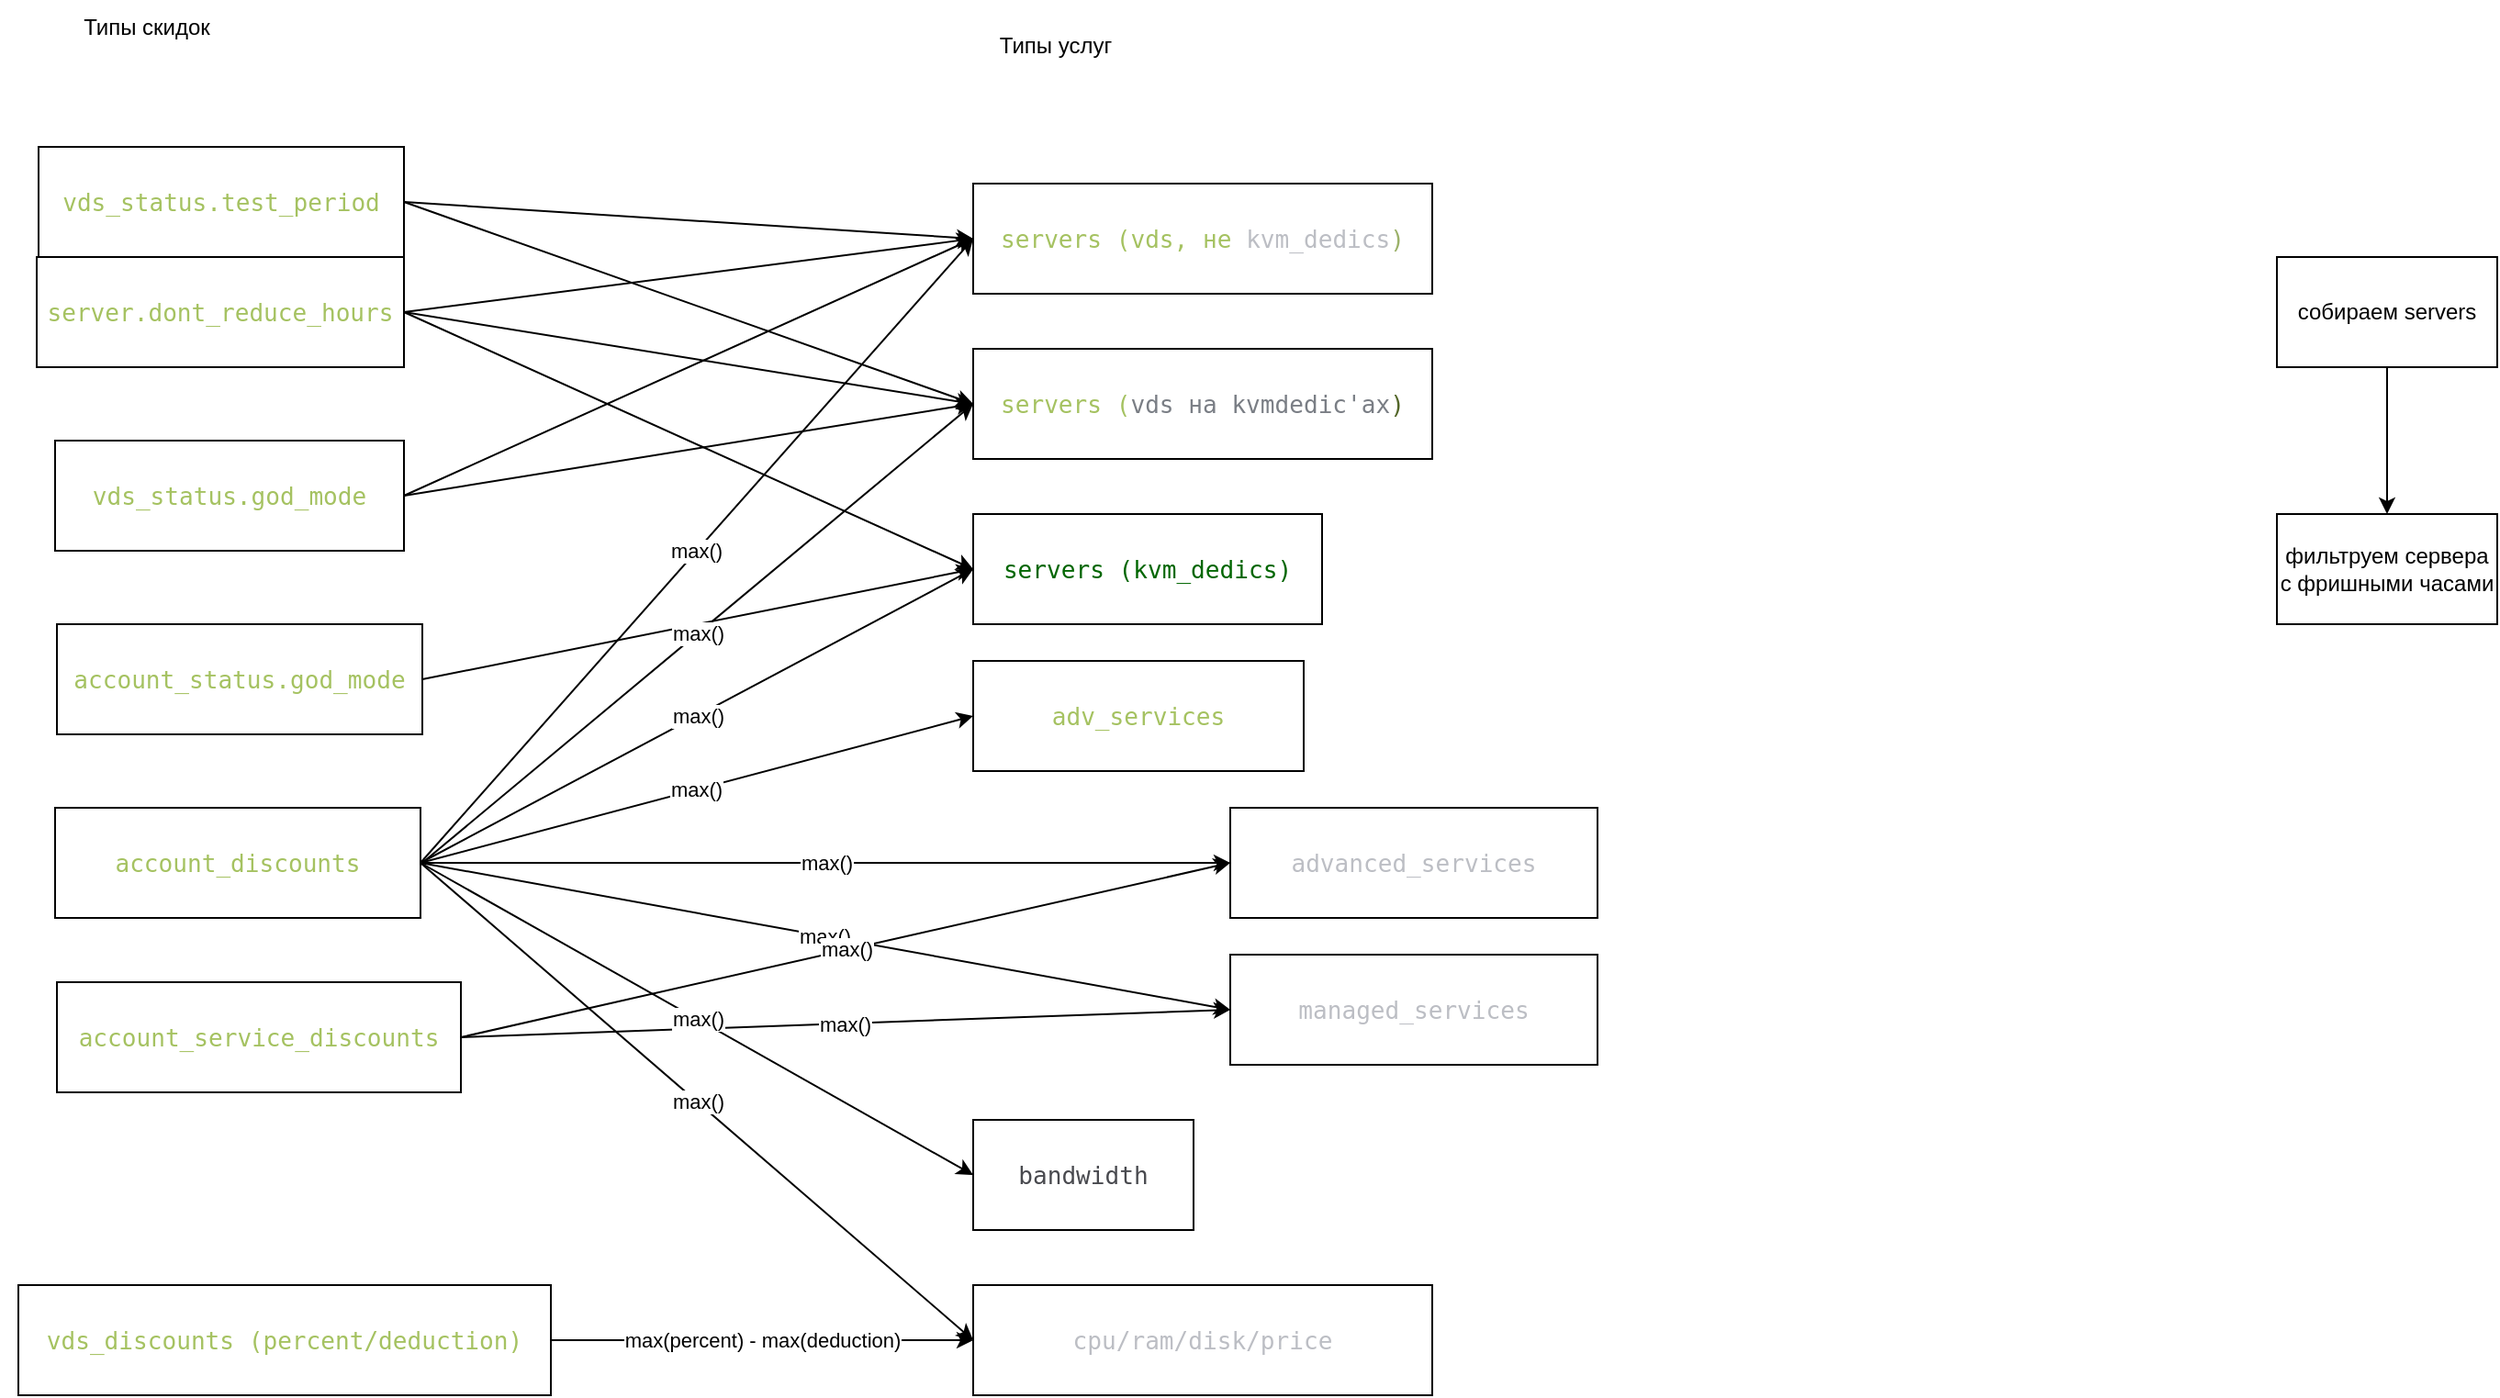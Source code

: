 <mxfile version="28.0.7">
  <diagram name="Page-1" id="M0QcTSJa4AnqrP-M_9-l">
    <mxGraphModel dx="1018" dy="584" grid="1" gridSize="10" guides="1" tooltips="1" connect="1" arrows="1" fold="1" page="1" pageScale="1" pageWidth="827" pageHeight="1169" math="0" shadow="0">
      <root>
        <mxCell id="0" />
        <mxCell id="1" parent="0" />
        <mxCell id="YOoO0fqVUcpHPqV1nyB2-1" value="Типы скидок" style="text;html=1;align=center;verticalAlign=middle;whiteSpace=wrap;rounded=0;" parent="1" vertex="1">
          <mxGeometry width="160" height="30" as="geometry" />
        </mxCell>
        <mxCell id="YOoO0fqVUcpHPqV1nyB2-2" value="&lt;pre style=&quot;caret-color: rgb(73, 74, 79); color: rgb(73, 74, 79); text-align: start; font-family: &amp;quot;JetBrains Mono&amp;quot;, monospace; font-size: 9.8pt;&quot;&gt;&lt;span style=&quot;color: rgb(165, 194, 97);&quot;&gt;vds_status.god_mode&lt;/span&gt;&lt;/pre&gt;" style="rounded=0;whiteSpace=wrap;html=1;" parent="1" vertex="1">
          <mxGeometry x="30" y="240" width="190" height="60" as="geometry" />
        </mxCell>
        <mxCell id="YOoO0fqVUcpHPqV1nyB2-3" value="&lt;div style=&quot;font-style: normal; font-variant-caps: normal; font-weight: 400; letter-spacing: normal; text-align: start; text-indent: 0px; text-transform: none; white-space: normal; word-spacing: 0px; -webkit-text-stroke-width: 0px; text-decoration: none; color: rgb(188, 190, 196);&quot;&gt;&lt;pre style=&quot;font-family: &amp;quot;JetBrains Mono&amp;quot;, monospace; font-size: 9.8pt;&quot;&gt;&lt;span style=&quot;color: rgb(165, 194, 97);&quot;&gt;vds_status.test_period&lt;/span&gt;&lt;/pre&gt;&lt;/div&gt;" style="rounded=0;whiteSpace=wrap;html=1;" parent="1" vertex="1">
          <mxGeometry x="21" y="80" width="199" height="60" as="geometry" />
        </mxCell>
        <mxCell id="YOoO0fqVUcpHPqV1nyB2-4" value="&lt;div style=&quot;text-align: start; color: rgb(188, 190, 196);&quot;&gt;&lt;pre style=&quot;font-family: &amp;quot;JetBrains Mono&amp;quot;, monospace; font-size: 9.8pt;&quot;&gt;&lt;span style=&quot;color: rgb(165, 194, 97);&quot;&gt;account_status.god_mode&lt;/span&gt;&lt;/pre&gt;&lt;/div&gt;" style="rounded=0;whiteSpace=wrap;html=1;" parent="1" vertex="1">
          <mxGeometry x="31" y="340" width="199" height="60" as="geometry" />
        </mxCell>
        <mxCell id="YOoO0fqVUcpHPqV1nyB2-5" value="Типы услуг" style="text;html=1;align=center;verticalAlign=middle;whiteSpace=wrap;rounded=0;" parent="1" vertex="1">
          <mxGeometry x="510" y="10" width="130" height="30" as="geometry" />
        </mxCell>
        <mxCell id="YOoO0fqVUcpHPqV1nyB2-6" value="&lt;div style=&quot;font-style: normal; font-variant-caps: normal; font-weight: 400; letter-spacing: normal; text-align: start; text-indent: 0px; text-transform: none; white-space: normal; word-spacing: 0px; -webkit-text-stroke-width: 0px; text-decoration: none;&quot;&gt;&lt;pre style=&quot;font-family: &amp;quot;JetBrains Mono&amp;quot;, monospace; font-size: 9.8pt;&quot;&gt;&lt;span style=&quot;color: light-dark(rgb(0, 102, 0), rgb(0, 102, 0));&quot;&gt;&lt;span style=&quot;&quot;&gt;servers (&lt;/span&gt;&lt;span style=&quot;font-size: 9.8pt; white-space: normal;&quot;&gt;kvm_dedics&lt;/span&gt;&lt;span style=&quot;font-size: 9.8pt; white-space: normal;&quot;&gt;)&lt;/span&gt;&lt;/span&gt;&lt;/pre&gt;&lt;/div&gt;" style="rounded=0;whiteSpace=wrap;html=1;labelBackgroundColor=none;" parent="1" vertex="1">
          <mxGeometry x="530" y="280" width="190" height="60" as="geometry" />
        </mxCell>
        <mxCell id="YOoO0fqVUcpHPqV1nyB2-7" value="&lt;div style=&quot;font-style: normal; font-variant-caps: normal; font-weight: 400; letter-spacing: normal; text-align: start; text-indent: 0px; text-transform: none; white-space: normal; word-spacing: 0px; -webkit-text-stroke-width: 0px; text-decoration: none; color: rgb(188, 190, 196);&quot;&gt;&lt;pre style=&quot;font-family: &amp;quot;JetBrains Mono&amp;quot;, monospace; font-size: 9.8pt;&quot;&gt;&lt;span style=&quot;color: rgb(165, 194, 97);&quot;&gt;servers (vds, не &lt;/span&gt;&lt;span style=&quot;font-size: 9.8pt; white-space: normal;&quot;&gt;kvm_dedics&lt;/span&gt;&lt;span style=&quot;color: rgb(155, 177, 105); font-size: 9.8pt; white-space: normal;&quot;&gt;)&lt;/span&gt;&lt;br&gt;&lt;/pre&gt;&lt;/div&gt;" style="rounded=0;whiteSpace=wrap;html=1;labelBackgroundColor=none;" parent="1" vertex="1">
          <mxGeometry x="530" y="100" width="250" height="60" as="geometry" />
        </mxCell>
        <mxCell id="YOoO0fqVUcpHPqV1nyB2-8" value="&lt;div style=&quot;font-style: normal; font-variant-caps: normal; font-weight: 400; letter-spacing: normal; text-align: start; text-indent: 0px; text-transform: none; white-space: normal; word-spacing: 0px; -webkit-text-stroke-width: 0px; text-decoration: none; color: rgb(188, 190, 196);&quot;&gt;&lt;pre style=&quot;font-family: &amp;quot;JetBrains Mono&amp;quot;, monospace; font-size: 9.8pt;&quot;&gt;&lt;span style=&quot;color: rgb(165, 194, 97);&quot;&gt;servers (&lt;/span&gt;&lt;span style=&quot;color: rgb(122, 126, 133); font-size: 9.8pt; white-space: normal;&quot;&gt;vds на kvmdedic&#39;ах&lt;/span&gt;&lt;span style=&quot;color: rgb(83, 102, 40); font-size: 9.8pt; white-space: normal;&quot;&gt;)&lt;/span&gt;&lt;br&gt;&lt;/pre&gt;&lt;/div&gt;" style="rounded=0;whiteSpace=wrap;html=1;labelBackgroundColor=none;" parent="1" vertex="1">
          <mxGeometry x="530" y="190" width="250" height="60" as="geometry" />
        </mxCell>
        <mxCell id="YOoO0fqVUcpHPqV1nyB2-9" value="" style="endArrow=classic;html=1;rounded=0;exitX=1;exitY=0.5;exitDx=0;exitDy=0;entryX=0;entryY=0.5;entryDx=0;entryDy=0;" parent="1" source="YOoO0fqVUcpHPqV1nyB2-4" target="YOoO0fqVUcpHPqV1nyB2-6" edge="1">
          <mxGeometry width="50" height="50" relative="1" as="geometry">
            <mxPoint x="520" y="390" as="sourcePoint" />
            <mxPoint x="570" y="340" as="targetPoint" />
          </mxGeometry>
        </mxCell>
        <mxCell id="YOoO0fqVUcpHPqV1nyB2-10" value="" style="endArrow=classic;html=1;rounded=0;exitX=1;exitY=0.5;exitDx=0;exitDy=0;entryX=0;entryY=0.5;entryDx=0;entryDy=0;" parent="1" source="YOoO0fqVUcpHPqV1nyB2-2" target="YOoO0fqVUcpHPqV1nyB2-7" edge="1">
          <mxGeometry width="50" height="50" relative="1" as="geometry">
            <mxPoint x="230" y="300" as="sourcePoint" />
            <mxPoint x="500" y="190" as="targetPoint" />
          </mxGeometry>
        </mxCell>
        <mxCell id="YOoO0fqVUcpHPqV1nyB2-11" value="" style="endArrow=classic;html=1;rounded=0;exitX=1;exitY=0.5;exitDx=0;exitDy=0;entryX=0;entryY=0.5;entryDx=0;entryDy=0;" parent="1" source="YOoO0fqVUcpHPqV1nyB2-3" target="YOoO0fqVUcpHPqV1nyB2-7" edge="1">
          <mxGeometry width="50" height="50" relative="1" as="geometry">
            <mxPoint x="240" y="310" as="sourcePoint" />
            <mxPoint x="450" y="290" as="targetPoint" />
          </mxGeometry>
        </mxCell>
        <mxCell id="YOoO0fqVUcpHPqV1nyB2-13" value="" style="endArrow=classic;html=1;rounded=0;exitX=1;exitY=0.5;exitDx=0;exitDy=0;entryX=0;entryY=0.5;entryDx=0;entryDy=0;" parent="1" source="YOoO0fqVUcpHPqV1nyB2-2" target="YOoO0fqVUcpHPqV1nyB2-8" edge="1">
          <mxGeometry width="50" height="50" relative="1" as="geometry">
            <mxPoint x="520" y="390" as="sourcePoint" />
            <mxPoint x="570" y="340" as="targetPoint" />
          </mxGeometry>
        </mxCell>
        <mxCell id="YOoO0fqVUcpHPqV1nyB2-14" value="" style="endArrow=classic;html=1;rounded=0;exitX=1;exitY=0.5;exitDx=0;exitDy=0;entryX=0;entryY=0.5;entryDx=0;entryDy=0;" parent="1" source="YOoO0fqVUcpHPqV1nyB2-3" target="YOoO0fqVUcpHPqV1nyB2-8" edge="1">
          <mxGeometry width="50" height="50" relative="1" as="geometry">
            <mxPoint x="230" y="130" as="sourcePoint" />
            <mxPoint x="500" y="280" as="targetPoint" />
          </mxGeometry>
        </mxCell>
        <mxCell id="YOoO0fqVUcpHPqV1nyB2-15" value="&lt;div style=&quot;font-style: normal; font-variant-caps: normal; font-weight: 400; letter-spacing: normal; text-align: start; text-indent: 0px; text-transform: none; white-space: normal; word-spacing: 0px; -webkit-text-stroke-width: 0px; text-decoration: none; color: rgb(188, 190, 196);&quot;&gt;&lt;pre style=&quot;font-family: &amp;quot;JetBrains Mono&amp;quot;, monospace; font-size: 9.8pt;&quot;&gt;&lt;div style=&quot;white-space: normal; color: rgb(188, 190, 196);&quot;&gt;&lt;pre style=&quot;font-family: &amp;quot;JetBrains Mono&amp;quot;, monospace; font-size: 9.8pt;&quot;&gt;&lt;span style=&quot;color: rgb(165, 194, 97);&quot;&gt;account_discounts&lt;/span&gt;&lt;/pre&gt;&lt;/div&gt;&lt;/pre&gt;&lt;/div&gt;" style="rounded=0;whiteSpace=wrap;html=1;" parent="1" vertex="1">
          <mxGeometry x="30" y="440" width="199" height="60" as="geometry" />
        </mxCell>
        <mxCell id="YOoO0fqVUcpHPqV1nyB2-16" value="max()" style="endArrow=classic;html=1;rounded=0;exitX=1;exitY=0.5;exitDx=0;exitDy=0;entryX=0;entryY=0.5;entryDx=0;entryDy=0;" parent="1" source="YOoO0fqVUcpHPqV1nyB2-15" target="YOoO0fqVUcpHPqV1nyB2-6" edge="1">
          <mxGeometry width="50" height="50" relative="1" as="geometry">
            <mxPoint x="520" y="390" as="sourcePoint" />
            <mxPoint x="500" y="110" as="targetPoint" />
          </mxGeometry>
        </mxCell>
        <mxCell id="YOoO0fqVUcpHPqV1nyB2-17" value="max()" style="endArrow=classic;html=1;rounded=0;entryX=0;entryY=0.5;entryDx=0;entryDy=0;" parent="1" target="YOoO0fqVUcpHPqV1nyB2-8" edge="1">
          <mxGeometry width="50" height="50" relative="1" as="geometry">
            <mxPoint x="230" y="470" as="sourcePoint" />
            <mxPoint x="510" y="380" as="targetPoint" />
          </mxGeometry>
        </mxCell>
        <mxCell id="YOoO0fqVUcpHPqV1nyB2-18" value="max()" style="endArrow=classic;html=1;rounded=0;entryX=0;entryY=0.5;entryDx=0;entryDy=0;exitX=1;exitY=0.5;exitDx=0;exitDy=0;" parent="1" source="YOoO0fqVUcpHPqV1nyB2-15" target="YOoO0fqVUcpHPqV1nyB2-7" edge="1">
          <mxGeometry width="50" height="50" relative="1" as="geometry">
            <mxPoint x="240" y="480" as="sourcePoint" />
            <mxPoint x="510" y="290" as="targetPoint" />
          </mxGeometry>
        </mxCell>
        <mxCell id="YOoO0fqVUcpHPqV1nyB2-19" value="&lt;div style=&quot;font-style: normal; font-variant-caps: normal; font-weight: 400; letter-spacing: normal; text-align: start; text-indent: 0px; text-transform: none; white-space: normal; word-spacing: 0px; -webkit-text-stroke-width: 0px; text-decoration: none; color: rgb(188, 190, 196);&quot;&gt;&lt;pre style=&quot;font-family: &amp;quot;JetBrains Mono&amp;quot;, monospace; font-size: 9.8pt;&quot;&gt;&lt;div style=&quot;white-space: normal; color: rgb(188, 190, 196);&quot;&gt;&lt;pre style=&quot;font-family: &amp;quot;JetBrains Mono&amp;quot;, monospace; font-size: 9.8pt;&quot;&gt;&lt;span style=&quot;color: rgb(165, 194, 97);&quot;&gt;server.dont_reduce_hours&lt;/span&gt;&lt;/pre&gt;&lt;/div&gt;&lt;/pre&gt;&lt;/div&gt;" style="rounded=0;whiteSpace=wrap;html=1;labelBackgroundColor=none;" parent="1" vertex="1">
          <mxGeometry x="20" y="140" width="200" height="60" as="geometry" />
        </mxCell>
        <mxCell id="YOoO0fqVUcpHPqV1nyB2-21" value="" style="endArrow=classic;html=1;rounded=0;exitX=1;exitY=0.5;exitDx=0;exitDy=0;entryX=0;entryY=0.5;entryDx=0;entryDy=0;" parent="1" source="YOoO0fqVUcpHPqV1nyB2-19" target="YOoO0fqVUcpHPqV1nyB2-7" edge="1">
          <mxGeometry width="50" height="50" relative="1" as="geometry">
            <mxPoint x="520" y="410" as="sourcePoint" />
            <mxPoint x="570" y="360" as="targetPoint" />
          </mxGeometry>
        </mxCell>
        <mxCell id="YOoO0fqVUcpHPqV1nyB2-22" value="" style="endArrow=classic;html=1;rounded=0;exitX=1;exitY=0.5;exitDx=0;exitDy=0;entryX=0;entryY=0.5;entryDx=0;entryDy=0;" parent="1" source="YOoO0fqVUcpHPqV1nyB2-19" target="YOoO0fqVUcpHPqV1nyB2-8" edge="1">
          <mxGeometry width="50" height="50" relative="1" as="geometry">
            <mxPoint x="240" y="120" as="sourcePoint" />
            <mxPoint x="510" y="200" as="targetPoint" />
          </mxGeometry>
        </mxCell>
        <mxCell id="YOoO0fqVUcpHPqV1nyB2-23" value="" style="endArrow=classic;html=1;rounded=0;exitX=1;exitY=0.5;exitDx=0;exitDy=0;entryX=0;entryY=0.5;entryDx=0;entryDy=0;" parent="1" source="YOoO0fqVUcpHPqV1nyB2-19" target="YOoO0fqVUcpHPqV1nyB2-6" edge="1">
          <mxGeometry width="50" height="50" relative="1" as="geometry">
            <mxPoint x="240" y="120" as="sourcePoint" />
            <mxPoint x="510" y="290" as="targetPoint" />
          </mxGeometry>
        </mxCell>
        <mxCell id="YOoO0fqVUcpHPqV1nyB2-24" value="&lt;div style=&quot;text-align: start; color: rgb(188, 190, 196);&quot;&gt;&lt;pre style=&quot;font-family: &amp;quot;JetBrains Mono&amp;quot;, monospace; font-size: 9.8pt;&quot;&gt;&lt;span style=&quot;background-color: light-dark(#ffffff, var(--ge-dark-color, #121212));&quot;&gt;advanced_services&lt;/span&gt;&lt;/pre&gt;&lt;/div&gt;" style="rounded=0;whiteSpace=wrap;html=1;" parent="1" vertex="1">
          <mxGeometry x="670" y="440" width="200" height="60" as="geometry" />
        </mxCell>
        <mxCell id="YOoO0fqVUcpHPqV1nyB2-25" value="&lt;div style=&quot;text-align: start; color: rgb(188, 190, 196);&quot;&gt;&lt;pre style=&quot;font-family: &amp;quot;JetBrains Mono&amp;quot;, monospace; font-size: 9.8pt;&quot;&gt;&lt;div style=&quot;white-space: normal; color: rgb(188, 190, 196);&quot;&gt;&lt;pre style=&quot;font-family: &amp;quot;JetBrains Mono&amp;quot;, monospace; font-size: 9.8pt;&quot;&gt;&lt;span&gt;managed_services&lt;/span&gt;&lt;/pre&gt;&lt;/div&gt;&lt;/pre&gt;&lt;/div&gt;" style="rounded=0;whiteSpace=wrap;html=1;" parent="1" vertex="1">
          <mxGeometry x="670" y="520" width="200" height="60" as="geometry" />
        </mxCell>
        <mxCell id="YOoO0fqVUcpHPqV1nyB2-26" value="&lt;div style=&quot;text-align: start; color: rgb(188, 190, 196);&quot;&gt;&lt;pre style=&quot;font-family: &amp;quot;JetBrains Mono&amp;quot;, monospace; font-size: 9.8pt;&quot;&gt;&lt;span style=&quot;color: rgb(165, 194, 97);&quot;&gt;account_service_discounts&lt;br&gt;&lt;/span&gt;&lt;/pre&gt;&lt;/div&gt;" style="rounded=0;whiteSpace=wrap;html=1;labelBackgroundColor=none;" parent="1" vertex="1">
          <mxGeometry x="31" y="535" width="220" height="60" as="geometry" />
        </mxCell>
        <mxCell id="YOoO0fqVUcpHPqV1nyB2-27" value="max()" style="endArrow=classic;html=1;rounded=0;exitX=1;exitY=0.5;exitDx=0;exitDy=0;entryX=0;entryY=0.5;entryDx=0;entryDy=0;" parent="1" source="YOoO0fqVUcpHPqV1nyB2-15" target="YOoO0fqVUcpHPqV1nyB2-24" edge="1">
          <mxGeometry width="50" height="50" relative="1" as="geometry">
            <mxPoint x="239" y="480" as="sourcePoint" />
            <mxPoint x="510" y="380" as="targetPoint" />
          </mxGeometry>
        </mxCell>
        <mxCell id="YOoO0fqVUcpHPqV1nyB2-28" value="max()" style="endArrow=classic;html=1;rounded=0;exitX=1;exitY=0.5;exitDx=0;exitDy=0;entryX=0;entryY=0.5;entryDx=0;entryDy=0;" parent="1" source="YOoO0fqVUcpHPqV1nyB2-15" target="YOoO0fqVUcpHPqV1nyB2-25" edge="1">
          <mxGeometry width="50" height="50" relative="1" as="geometry">
            <mxPoint x="239" y="480" as="sourcePoint" />
            <mxPoint x="510" y="600" as="targetPoint" />
          </mxGeometry>
        </mxCell>
        <mxCell id="YOoO0fqVUcpHPqV1nyB2-29" value="max()" style="endArrow=classic;html=1;rounded=0;exitX=1;exitY=0.5;exitDx=0;exitDy=0;entryX=0;entryY=0.5;entryDx=0;entryDy=0;" parent="1" source="YOoO0fqVUcpHPqV1nyB2-26" target="YOoO0fqVUcpHPqV1nyB2-25" edge="1">
          <mxGeometry width="50" height="50" relative="1" as="geometry">
            <mxPoint x="239" y="480" as="sourcePoint" />
            <mxPoint x="510" y="680" as="targetPoint" />
          </mxGeometry>
        </mxCell>
        <mxCell id="YOoO0fqVUcpHPqV1nyB2-30" value="max()" style="endArrow=classic;html=1;rounded=0;exitX=1;exitY=0.5;exitDx=0;exitDy=0;entryX=0;entryY=0.5;entryDx=0;entryDy=0;" parent="1" source="YOoO0fqVUcpHPqV1nyB2-26" target="YOoO0fqVUcpHPqV1nyB2-24" edge="1">
          <mxGeometry width="50" height="50" relative="1" as="geometry">
            <mxPoint x="250" y="615" as="sourcePoint" />
            <mxPoint x="510" y="680" as="targetPoint" />
          </mxGeometry>
        </mxCell>
        <mxCell id="YOoO0fqVUcpHPqV1nyB2-31" value="&lt;div style=&quot;text-align: start; color: rgb(188, 190, 196);&quot;&gt;&lt;pre style=&quot;font-family: &amp;quot;JetBrains Mono&amp;quot;, monospace; font-size: 9.8pt;&quot;&gt;&lt;span style=&quot;color: rgb(165, 194, 97);&quot;&gt;adv_services&lt;/span&gt;&lt;/pre&gt;&lt;/div&gt;" style="rounded=0;whiteSpace=wrap;html=1;labelBackgroundColor=default;" parent="1" vertex="1">
          <mxGeometry x="530" y="360" width="180" height="60" as="geometry" />
        </mxCell>
        <mxCell id="YOoO0fqVUcpHPqV1nyB2-32" value="max()" style="endArrow=classic;html=1;rounded=0;exitX=1;exitY=0.5;exitDx=0;exitDy=0;entryX=0;entryY=0.5;entryDx=0;entryDy=0;" parent="1" source="YOoO0fqVUcpHPqV1nyB2-15" target="YOoO0fqVUcpHPqV1nyB2-31" edge="1">
          <mxGeometry width="50" height="50" relative="1" as="geometry">
            <mxPoint x="410" y="380" as="sourcePoint" />
            <mxPoint x="460" y="330" as="targetPoint" />
          </mxGeometry>
        </mxCell>
        <mxCell id="YOoO0fqVUcpHPqV1nyB2-33" value="&lt;div style=&quot;text-align: start; color: rgb(188, 190, 196);&quot;&gt;&lt;pre style=&quot;font-family: &amp;quot;JetBrains Mono&amp;quot;, monospace; font-size: 9.8pt;&quot;&gt;cpu/ram/disk/price&lt;/pre&gt;&lt;/div&gt;" style="rounded=0;whiteSpace=wrap;html=1;labelBackgroundColor=none;" parent="1" vertex="1">
          <mxGeometry x="530" y="700" width="250" height="60" as="geometry" />
        </mxCell>
        <mxCell id="YOoO0fqVUcpHPqV1nyB2-34" value="&lt;div style=&quot;font-style: normal; font-variant-caps: normal; font-weight: 400; letter-spacing: normal; text-align: start; text-indent: 0px; text-transform: none; white-space: normal; word-spacing: 0px; -webkit-text-stroke-width: 0px; text-decoration: none; color: rgb(188, 190, 196);&quot;&gt;&lt;pre style=&quot;font-family: &amp;quot;JetBrains Mono&amp;quot;, monospace; font-size: 9.8pt;&quot;&gt;&lt;span style=&quot;color: rgb(165, 194, 97);&quot;&gt;vds_discounts (percent/deduction)&lt;/span&gt;&lt;/pre&gt;&lt;/div&gt;" style="rounded=0;whiteSpace=wrap;html=1;labelBackgroundColor=none;" parent="1" vertex="1">
          <mxGeometry x="10" y="700" width="290" height="60" as="geometry" />
        </mxCell>
        <mxCell id="YOoO0fqVUcpHPqV1nyB2-35" value="&lt;pre style=&quot;caret-color: rgb(73, 74, 79); color: rgb(73, 74, 79); text-align: start; font-family: &amp;quot;JetBrains Mono&amp;quot;, monospace; font-size: 9.8pt;&quot;&gt;bandwidth&lt;/pre&gt;" style="rounded=0;whiteSpace=wrap;html=1;" parent="1" vertex="1">
          <mxGeometry x="530" y="610" width="120" height="60" as="geometry" />
        </mxCell>
        <mxCell id="YOoO0fqVUcpHPqV1nyB2-36" value="max()" style="endArrow=classic;html=1;rounded=0;exitX=1;exitY=0.5;exitDx=0;exitDy=0;entryX=0;entryY=0.5;entryDx=0;entryDy=0;" parent="1" source="YOoO0fqVUcpHPqV1nyB2-15" target="YOoO0fqVUcpHPqV1nyB2-35" edge="1">
          <mxGeometry width="50" height="50" relative="1" as="geometry">
            <mxPoint x="540" y="580" as="sourcePoint" />
            <mxPoint x="590" y="530" as="targetPoint" />
          </mxGeometry>
        </mxCell>
        <mxCell id="YOoO0fqVUcpHPqV1nyB2-37" value="max(percent) - max(deduction)" style="endArrow=classic;html=1;rounded=0;exitX=1;exitY=0.5;exitDx=0;exitDy=0;" parent="1" source="YOoO0fqVUcpHPqV1nyB2-34" target="YOoO0fqVUcpHPqV1nyB2-33" edge="1">
          <mxGeometry width="50" height="50" relative="1" as="geometry">
            <mxPoint x="540" y="580" as="sourcePoint" />
            <mxPoint x="590" y="530" as="targetPoint" />
          </mxGeometry>
        </mxCell>
        <mxCell id="YOoO0fqVUcpHPqV1nyB2-38" value="max()" style="endArrow=classic;html=1;rounded=0;exitX=1;exitY=0.5;exitDx=0;exitDy=0;entryX=0;entryY=0.5;entryDx=0;entryDy=0;" parent="1" source="YOoO0fqVUcpHPqV1nyB2-15" target="YOoO0fqVUcpHPqV1nyB2-33" edge="1">
          <mxGeometry width="50" height="50" relative="1" as="geometry">
            <mxPoint x="570" y="770" as="sourcePoint" />
            <mxPoint x="620" y="720" as="targetPoint" />
          </mxGeometry>
        </mxCell>
        <mxCell id="YOoO0fqVUcpHPqV1nyB2-41" value="" style="edgeStyle=orthogonalEdgeStyle;rounded=0;orthogonalLoop=1;jettySize=auto;html=1;" parent="1" source="YOoO0fqVUcpHPqV1nyB2-39" target="YOoO0fqVUcpHPqV1nyB2-40" edge="1">
          <mxGeometry relative="1" as="geometry" />
        </mxCell>
        <mxCell id="YOoO0fqVUcpHPqV1nyB2-39" value="собираем servers" style="rounded=0;whiteSpace=wrap;html=1;" parent="1" vertex="1">
          <mxGeometry x="1240" y="140" width="120" height="60" as="geometry" />
        </mxCell>
        <mxCell id="YOoO0fqVUcpHPqV1nyB2-40" value="фильтруем сервера с фришными часами" style="rounded=0;whiteSpace=wrap;html=1;" parent="1" vertex="1">
          <mxGeometry x="1240" y="280" width="120" height="60" as="geometry" />
        </mxCell>
      </root>
    </mxGraphModel>
  </diagram>
</mxfile>
